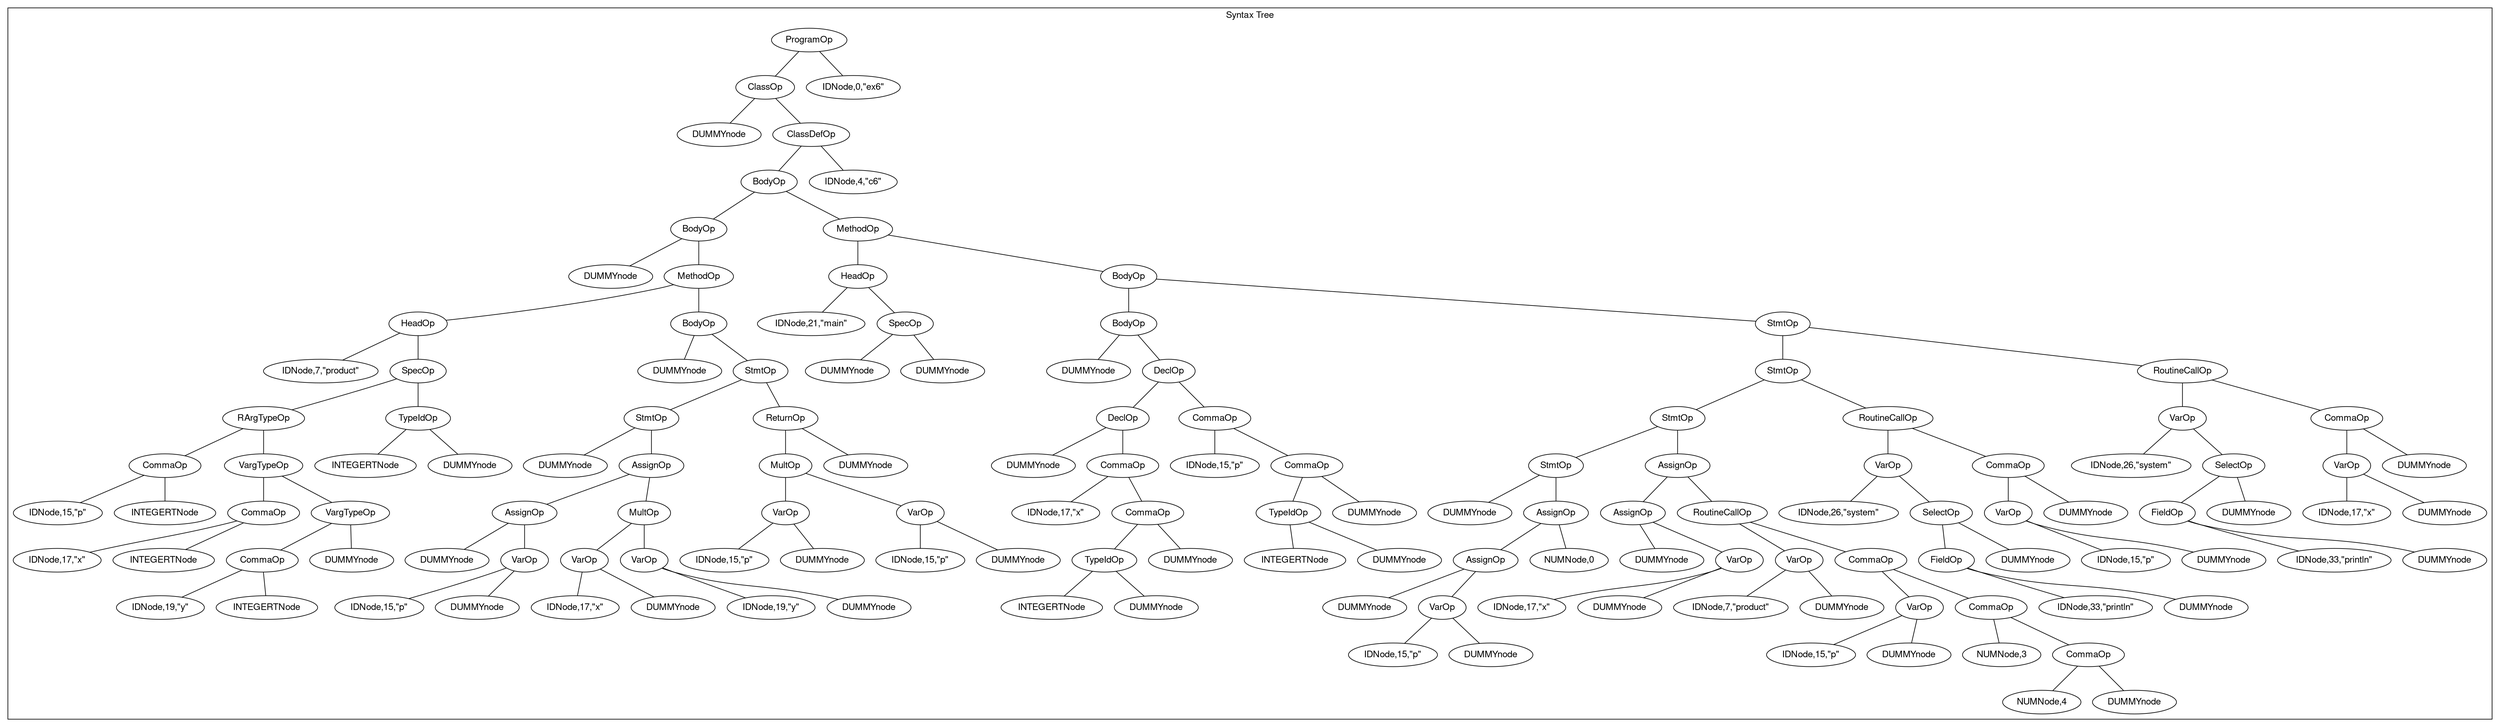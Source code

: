 graph "" 
   { 
   fontname="Helvetica,Arial,sans-serif" 
   node [fontname="Helvetica,Arial,sans-serif"] 
   edge [fontname="Helvetica,Arial,sans-serif"] 
   
   subgraph cluster01 
   { 
   label="Syntax Tree" 
   n00001 [label="ProgramOp"] ;
   n00002 [label="ClassOp"] ;
   n00001 -- n00002 ;
   n00003 [label="DUMMYnode"] ;
   n00002 -- n00003 ;
   n00004 [label="ClassDefOp"] ;
   n00002 -- n00004 ;
   n00005 [label="BodyOp"] ;
   n00004 -- n00005 ;
   n00006 [label="BodyOp"] ;
   n00005 -- n00006 ;
   n00007 [label="DUMMYnode"] ;
   n00006 -- n00007 ;
   n00008 [label="MethodOp"] ;
   n00006 -- n00008 ;
   n00009 [label="HeadOp"] ;
   n00008 -- n00009 ;
   n00010 [label="IDNode,7,\"product\""] ;
   n00009 -- n00010 ;
   n00011 [label="SpecOp"] ;
   n00009 -- n00011 ;
   n00012 [label="RArgTypeOp"] ;
   n00011 -- n00012 ;
   n00013 [label="CommaOp"] ;
   n00012 -- n00013 ;
   n00014 [label="IDNode,15,\"p\""] ;
   n00013 -- n00014 ;
   n00015 [label="INTEGERTNode"] ;
   n00013 -- n00015 ;
   n00016 [label="VargTypeOp"] ;
   n00012 -- n00016 ;
   n00017 [label="CommaOp"] ;
   n00016 -- n00017 ;
   n00018 [label="IDNode,17,\"x\""] ;
   n00017 -- n00018 ;
   n00019 [label="INTEGERTNode"] ;
   n00017 -- n00019 ;
   n00020 [label="VargTypeOp"] ;
   n00016 -- n00020 ;
   n00021 [label="CommaOp"] ;
   n00020 -- n00021 ;
   n00022 [label="IDNode,19,\"y\""] ;
   n00021 -- n00022 ;
   n00023 [label="INTEGERTNode"] ;
   n00021 -- n00023 ;
   n00024 [label="DUMMYnode"] ;
   n00020 -- n00024 ;
   n00025 [label="TypeIdOp"] ;
   n00011 -- n00025 ;
   n00026 [label="INTEGERTNode"] ;
   n00025 -- n00026 ;
   n00027 [label="DUMMYnode"] ;
   n00025 -- n00027 ;
   n00028 [label="BodyOp"] ;
   n00008 -- n00028 ;
   n00029 [label="DUMMYnode"] ;
   n00028 -- n00029 ;
   n00030 [label="StmtOp"] ;
   n00028 -- n00030 ;
   n00031 [label="StmtOp"] ;
   n00030 -- n00031 ;
   n00032 [label="DUMMYnode"] ;
   n00031 -- n00032 ;
   n00033 [label="AssignOp"] ;
   n00031 -- n00033 ;
   n00034 [label="AssignOp"] ;
   n00033 -- n00034 ;
   n00035 [label="DUMMYnode"] ;
   n00034 -- n00035 ;
   n00036 [label="VarOp"] ;
   n00034 -- n00036 ;
   n00037 [label="IDNode,15,\"p\""] ;
   n00036 -- n00037 ;
   n00038 [label="DUMMYnode"] ;
   n00036 -- n00038 ;
   n00039 [label="MultOp"] ;
   n00033 -- n00039 ;
   n00040 [label="VarOp"] ;
   n00039 -- n00040 ;
   n00041 [label="IDNode,17,\"x\""] ;
   n00040 -- n00041 ;
   n00042 [label="DUMMYnode"] ;
   n00040 -- n00042 ;
   n00043 [label="VarOp"] ;
   n00039 -- n00043 ;
   n00044 [label="IDNode,19,\"y\""] ;
   n00043 -- n00044 ;
   n00045 [label="DUMMYnode"] ;
   n00043 -- n00045 ;
   n00046 [label="ReturnOp"] ;
   n00030 -- n00046 ;
   n00047 [label="MultOp"] ;
   n00046 -- n00047 ;
   n00048 [label="VarOp"] ;
   n00047 -- n00048 ;
   n00049 [label="IDNode,15,\"p\""] ;
   n00048 -- n00049 ;
   n00050 [label="DUMMYnode"] ;
   n00048 -- n00050 ;
   n00051 [label="VarOp"] ;
   n00047 -- n00051 ;
   n00052 [label="IDNode,15,\"p\""] ;
   n00051 -- n00052 ;
   n00053 [label="DUMMYnode"] ;
   n00051 -- n00053 ;
   n00054 [label="DUMMYnode"] ;
   n00046 -- n00054 ;
   n00055 [label="MethodOp"] ;
   n00005 -- n00055 ;
   n00056 [label="HeadOp"] ;
   n00055 -- n00056 ;
   n00057 [label="IDNode,21,\"main\""] ;
   n00056 -- n00057 ;
   n00058 [label="SpecOp"] ;
   n00056 -- n00058 ;
   n00059 [label="DUMMYnode"] ;
   n00058 -- n00059 ;
   n00060 [label="DUMMYnode"] ;
   n00058 -- n00060 ;
   n00061 [label="BodyOp"] ;
   n00055 -- n00061 ;
   n00062 [label="BodyOp"] ;
   n00061 -- n00062 ;
   n00063 [label="DUMMYnode"] ;
   n00062 -- n00063 ;
   n00064 [label="DeclOp"] ;
   n00062 -- n00064 ;
   n00065 [label="DeclOp"] ;
   n00064 -- n00065 ;
   n00066 [label="DUMMYnode"] ;
   n00065 -- n00066 ;
   n00067 [label="CommaOp"] ;
   n00065 -- n00067 ;
   n00068 [label="IDNode,17,\"x\""] ;
   n00067 -- n00068 ;
   n00069 [label="CommaOp"] ;
   n00067 -- n00069 ;
   n00070 [label="TypeIdOp"] ;
   n00069 -- n00070 ;
   n00071 [label="INTEGERTNode"] ;
   n00070 -- n00071 ;
   n00072 [label="DUMMYnode"] ;
   n00070 -- n00072 ;
   n00073 [label="DUMMYnode"] ;
   n00069 -- n00073 ;
   n00074 [label="CommaOp"] ;
   n00064 -- n00074 ;
   n00075 [label="IDNode,15,\"p\""] ;
   n00074 -- n00075 ;
   n00076 [label="CommaOp"] ;
   n00074 -- n00076 ;
   n00077 [label="TypeIdOp"] ;
   n00076 -- n00077 ;
   n00078 [label="INTEGERTNode"] ;
   n00077 -- n00078 ;
   n00079 [label="DUMMYnode"] ;
   n00077 -- n00079 ;
   n00080 [label="DUMMYnode"] ;
   n00076 -- n00080 ;
   n00081 [label="StmtOp"] ;
   n00061 -- n00081 ;
   n00082 [label="StmtOp"] ;
   n00081 -- n00082 ;
   n00083 [label="StmtOp"] ;
   n00082 -- n00083 ;
   n00084 [label="StmtOp"] ;
   n00083 -- n00084 ;
   n00085 [label="DUMMYnode"] ;
   n00084 -- n00085 ;
   n00086 [label="AssignOp"] ;
   n00084 -- n00086 ;
   n00087 [label="AssignOp"] ;
   n00086 -- n00087 ;
   n00088 [label="DUMMYnode"] ;
   n00087 -- n00088 ;
   n00089 [label="VarOp"] ;
   n00087 -- n00089 ;
   n00090 [label="IDNode,15,\"p\""] ;
   n00089 -- n00090 ;
   n00091 [label="DUMMYnode"] ;
   n00089 -- n00091 ;
   n00092 [label="NUMNode,0"] ;
   n00086 -- n00092 ;
   n00093 [label="AssignOp"] ;
   n00083 -- n00093 ;
   n00094 [label="AssignOp"] ;
   n00093 -- n00094 ;
   n00095 [label="DUMMYnode"] ;
   n00094 -- n00095 ;
   n00096 [label="VarOp"] ;
   n00094 -- n00096 ;
   n00097 [label="IDNode,17,\"x\""] ;
   n00096 -- n00097 ;
   n00098 [label="DUMMYnode"] ;
   n00096 -- n00098 ;
   n00099 [label="RoutineCallOp"] ;
   n00093 -- n00099 ;
   n00100 [label="VarOp"] ;
   n00099 -- n00100 ;
   n00101 [label="IDNode,7,\"product\""] ;
   n00100 -- n00101 ;
   n00102 [label="DUMMYnode"] ;
   n00100 -- n00102 ;
   n00103 [label="CommaOp"] ;
   n00099 -- n00103 ;
   n00104 [label="VarOp"] ;
   n00103 -- n00104 ;
   n00105 [label="IDNode,15,\"p\""] ;
   n00104 -- n00105 ;
   n00106 [label="DUMMYnode"] ;
   n00104 -- n00106 ;
   n00107 [label="CommaOp"] ;
   n00103 -- n00107 ;
   n00108 [label="NUMNode,3"] ;
   n00107 -- n00108 ;
   n00109 [label="CommaOp"] ;
   n00107 -- n00109 ;
   n00110 [label="NUMNode,4"] ;
   n00109 -- n00110 ;
   n00111 [label="DUMMYnode"] ;
   n00109 -- n00111 ;
   n00112 [label="RoutineCallOp"] ;
   n00082 -- n00112 ;
   n00113 [label="VarOp"] ;
   n00112 -- n00113 ;
   n00114 [label="IDNode,26,\"system\""] ;
   n00113 -- n00114 ;
   n00115 [label="SelectOp"] ;
   n00113 -- n00115 ;
   n00116 [label="FieldOp"] ;
   n00115 -- n00116 ;
   n00117 [label="IDNode,33,\"println\""] ;
   n00116 -- n00117 ;
   n00118 [label="DUMMYnode"] ;
   n00116 -- n00118 ;
   n00119 [label="DUMMYnode"] ;
   n00115 -- n00119 ;
   n00120 [label="CommaOp"] ;
   n00112 -- n00120 ;
   n00121 [label="VarOp"] ;
   n00120 -- n00121 ;
   n00122 [label="IDNode,15,\"p\""] ;
   n00121 -- n00122 ;
   n00123 [label="DUMMYnode"] ;
   n00121 -- n00123 ;
   n00124 [label="DUMMYnode"] ;
   n00120 -- n00124 ;
   n00125 [label="RoutineCallOp"] ;
   n00081 -- n00125 ;
   n00126 [label="VarOp"] ;
   n00125 -- n00126 ;
   n00127 [label="IDNode,26,\"system\""] ;
   n00126 -- n00127 ;
   n00128 [label="SelectOp"] ;
   n00126 -- n00128 ;
   n00129 [label="FieldOp"] ;
   n00128 -- n00129 ;
   n00130 [label="IDNode,33,\"println\""] ;
   n00129 -- n00130 ;
   n00131 [label="DUMMYnode"] ;
   n00129 -- n00131 ;
   n00132 [label="DUMMYnode"] ;
   n00128 -- n00132 ;
   n00133 [label="CommaOp"] ;
   n00125 -- n00133 ;
   n00134 [label="VarOp"] ;
   n00133 -- n00134 ;
   n00135 [label="IDNode,17,\"x\""] ;
   n00134 -- n00135 ;
   n00136 [label="DUMMYnode"] ;
   n00134 -- n00136 ;
   n00137 [label="DUMMYnode"] ;
   n00133 -- n00137 ;
   n00138 [label="IDNode,4,\"c6\""] ;
   n00004 -- n00138 ;
   n00139 [label="IDNode,0,\"ex6\""] ;
   n00001 -- n00139 ;
   } 
   } 

